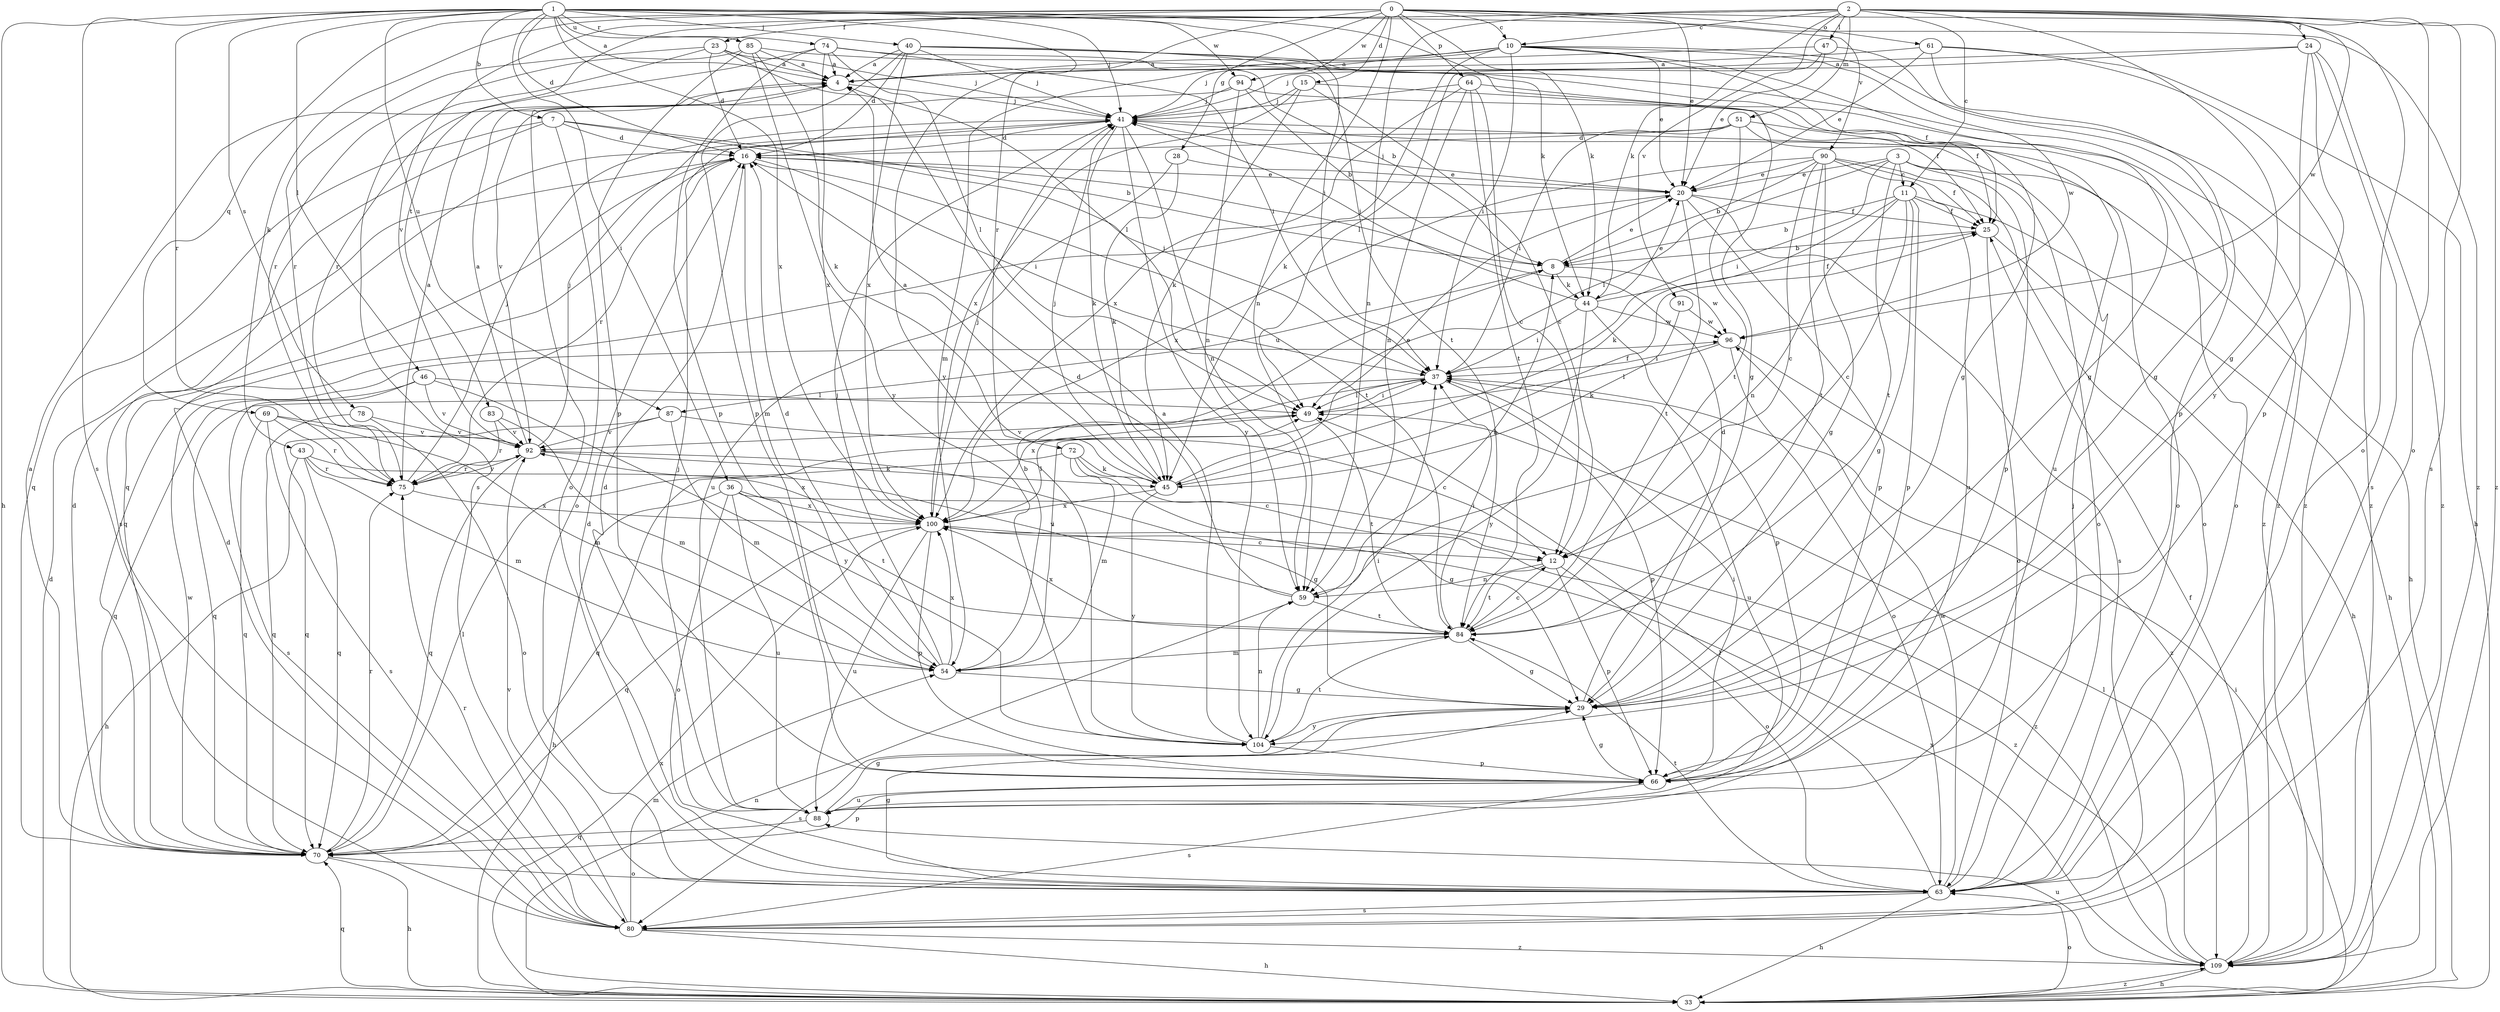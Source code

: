 strict digraph  {
0;
1;
2;
3;
4;
7;
8;
10;
11;
12;
15;
16;
20;
23;
24;
25;
28;
29;
33;
36;
37;
40;
41;
43;
44;
45;
46;
47;
49;
51;
54;
59;
61;
63;
64;
66;
69;
70;
72;
74;
75;
78;
80;
83;
84;
85;
87;
88;
90;
91;
92;
94;
96;
100;
104;
109;
0 -> 10  [label=c];
0 -> 15  [label=d];
0 -> 20  [label=e];
0 -> 23  [label=f];
0 -> 28  [label=g];
0 -> 43  [label=k];
0 -> 44  [label=k];
0 -> 59  [label=n];
0 -> 61  [label=o];
0 -> 63  [label=o];
0 -> 64  [label=p];
0 -> 69  [label=q];
0 -> 72  [label=r];
0 -> 90  [label=v];
0 -> 94  [label=w];
1 -> 4  [label=a];
1 -> 7  [label=b];
1 -> 16  [label=d];
1 -> 33  [label=h];
1 -> 36  [label=i];
1 -> 37  [label=i];
1 -> 40  [label=j];
1 -> 41  [label=j];
1 -> 44  [label=k];
1 -> 46  [label=l];
1 -> 74  [label=r];
1 -> 75  [label=r];
1 -> 78  [label=s];
1 -> 80  [label=s];
1 -> 85  [label=u];
1 -> 87  [label=u];
1 -> 94  [label=w];
1 -> 100  [label=x];
1 -> 104  [label=y];
1 -> 109  [label=z];
2 -> 10  [label=c];
2 -> 11  [label=c];
2 -> 24  [label=f];
2 -> 29  [label=g];
2 -> 44  [label=k];
2 -> 47  [label=l];
2 -> 51  [label=m];
2 -> 59  [label=n];
2 -> 63  [label=o];
2 -> 80  [label=s];
2 -> 83  [label=t];
2 -> 91  [label=v];
2 -> 92  [label=v];
2 -> 96  [label=w];
2 -> 109  [label=z];
3 -> 11  [label=c];
3 -> 20  [label=e];
3 -> 33  [label=h];
3 -> 37  [label=i];
3 -> 49  [label=l];
3 -> 63  [label=o];
3 -> 66  [label=p];
3 -> 84  [label=t];
4 -> 41  [label=j];
4 -> 63  [label=o];
7 -> 8  [label=b];
7 -> 16  [label=d];
7 -> 37  [label=i];
7 -> 63  [label=o];
7 -> 70  [label=q];
7 -> 80  [label=s];
8 -> 20  [label=e];
8 -> 44  [label=k];
8 -> 87  [label=u];
8 -> 96  [label=w];
10 -> 4  [label=a];
10 -> 20  [label=e];
10 -> 25  [label=f];
10 -> 29  [label=g];
10 -> 37  [label=i];
10 -> 41  [label=j];
10 -> 45  [label=k];
10 -> 54  [label=m];
10 -> 96  [label=w];
10 -> 109  [label=z];
11 -> 8  [label=b];
11 -> 12  [label=c];
11 -> 25  [label=f];
11 -> 29  [label=g];
11 -> 33  [label=h];
11 -> 45  [label=k];
11 -> 59  [label=n];
11 -> 66  [label=p];
12 -> 59  [label=n];
12 -> 63  [label=o];
12 -> 66  [label=p];
12 -> 84  [label=t];
15 -> 12  [label=c];
15 -> 25  [label=f];
15 -> 41  [label=j];
15 -> 45  [label=k];
15 -> 100  [label=x];
16 -> 20  [label=e];
16 -> 37  [label=i];
16 -> 54  [label=m];
16 -> 75  [label=r];
16 -> 84  [label=t];
20 -> 25  [label=f];
20 -> 41  [label=j];
20 -> 66  [label=p];
20 -> 70  [label=q];
20 -> 80  [label=s];
20 -> 84  [label=t];
23 -> 4  [label=a];
23 -> 16  [label=d];
23 -> 41  [label=j];
23 -> 49  [label=l];
23 -> 75  [label=r];
23 -> 80  [label=s];
24 -> 4  [label=a];
24 -> 41  [label=j];
24 -> 66  [label=p];
24 -> 80  [label=s];
24 -> 104  [label=y];
24 -> 109  [label=z];
25 -> 8  [label=b];
25 -> 33  [label=h];
25 -> 63  [label=o];
28 -> 20  [label=e];
28 -> 45  [label=k];
28 -> 88  [label=u];
29 -> 16  [label=d];
29 -> 80  [label=s];
29 -> 104  [label=y];
33 -> 16  [label=d];
33 -> 37  [label=i];
33 -> 59  [label=n];
33 -> 63  [label=o];
33 -> 70  [label=q];
33 -> 100  [label=x];
33 -> 109  [label=z];
36 -> 33  [label=h];
36 -> 63  [label=o];
36 -> 84  [label=t];
36 -> 88  [label=u];
36 -> 100  [label=x];
36 -> 109  [label=z];
37 -> 49  [label=l];
37 -> 66  [label=p];
37 -> 70  [label=q];
37 -> 88  [label=u];
37 -> 100  [label=x];
40 -> 4  [label=a];
40 -> 16  [label=d];
40 -> 29  [label=g];
40 -> 41  [label=j];
40 -> 66  [label=p];
40 -> 84  [label=t];
40 -> 100  [label=x];
40 -> 109  [label=z];
41 -> 16  [label=d];
41 -> 45  [label=k];
41 -> 59  [label=n];
41 -> 63  [label=o];
41 -> 104  [label=y];
43 -> 33  [label=h];
43 -> 54  [label=m];
43 -> 70  [label=q];
43 -> 75  [label=r];
43 -> 100  [label=x];
44 -> 20  [label=e];
44 -> 25  [label=f];
44 -> 37  [label=i];
44 -> 41  [label=j];
44 -> 66  [label=p];
44 -> 96  [label=w];
44 -> 104  [label=y];
45 -> 4  [label=a];
45 -> 20  [label=e];
45 -> 25  [label=f];
45 -> 41  [label=j];
45 -> 100  [label=x];
45 -> 104  [label=y];
46 -> 49  [label=l];
46 -> 70  [label=q];
46 -> 80  [label=s];
46 -> 92  [label=v];
46 -> 104  [label=y];
47 -> 4  [label=a];
47 -> 20  [label=e];
47 -> 29  [label=g];
47 -> 49  [label=l];
49 -> 37  [label=i];
49 -> 84  [label=t];
49 -> 92  [label=v];
51 -> 16  [label=d];
51 -> 37  [label=i];
51 -> 63  [label=o];
51 -> 70  [label=q];
51 -> 84  [label=t];
51 -> 88  [label=u];
54 -> 8  [label=b];
54 -> 16  [label=d];
54 -> 29  [label=g];
54 -> 37  [label=i];
54 -> 41  [label=j];
54 -> 100  [label=x];
59 -> 8  [label=b];
59 -> 16  [label=d];
59 -> 84  [label=t];
59 -> 92  [label=v];
61 -> 4  [label=a];
61 -> 20  [label=e];
61 -> 33  [label=h];
61 -> 66  [label=p];
61 -> 109  [label=z];
63 -> 16  [label=d];
63 -> 29  [label=g];
63 -> 33  [label=h];
63 -> 41  [label=j];
63 -> 49  [label=l];
63 -> 80  [label=s];
63 -> 84  [label=t];
63 -> 96  [label=w];
64 -> 12  [label=c];
64 -> 41  [label=j];
64 -> 59  [label=n];
64 -> 84  [label=t];
64 -> 100  [label=x];
64 -> 109  [label=z];
66 -> 29  [label=g];
66 -> 37  [label=i];
66 -> 80  [label=s];
66 -> 88  [label=u];
69 -> 54  [label=m];
69 -> 70  [label=q];
69 -> 75  [label=r];
69 -> 80  [label=s];
69 -> 92  [label=v];
70 -> 4  [label=a];
70 -> 16  [label=d];
70 -> 33  [label=h];
70 -> 49  [label=l];
70 -> 63  [label=o];
70 -> 66  [label=p];
70 -> 75  [label=r];
70 -> 96  [label=w];
72 -> 12  [label=c];
72 -> 29  [label=g];
72 -> 45  [label=k];
72 -> 54  [label=m];
72 -> 70  [label=q];
74 -> 4  [label=a];
74 -> 8  [label=b];
74 -> 37  [label=i];
74 -> 49  [label=l];
74 -> 66  [label=p];
74 -> 75  [label=r];
74 -> 100  [label=x];
75 -> 4  [label=a];
75 -> 41  [label=j];
75 -> 92  [label=v];
75 -> 100  [label=x];
78 -> 63  [label=o];
78 -> 70  [label=q];
78 -> 92  [label=v];
80 -> 16  [label=d];
80 -> 33  [label=h];
80 -> 54  [label=m];
80 -> 75  [label=r];
80 -> 92  [label=v];
80 -> 109  [label=z];
83 -> 54  [label=m];
83 -> 75  [label=r];
83 -> 92  [label=v];
84 -> 12  [label=c];
84 -> 29  [label=g];
84 -> 37  [label=i];
84 -> 54  [label=m];
84 -> 100  [label=x];
85 -> 4  [label=a];
85 -> 29  [label=g];
85 -> 45  [label=k];
85 -> 66  [label=p];
85 -> 75  [label=r];
85 -> 104  [label=y];
87 -> 12  [label=c];
87 -> 54  [label=m];
87 -> 70  [label=q];
87 -> 92  [label=v];
88 -> 16  [label=d];
88 -> 29  [label=g];
88 -> 41  [label=j];
88 -> 70  [label=q];
90 -> 8  [label=b];
90 -> 12  [label=c];
90 -> 20  [label=e];
90 -> 25  [label=f];
90 -> 29  [label=g];
90 -> 63  [label=o];
90 -> 84  [label=t];
90 -> 88  [label=u];
90 -> 100  [label=x];
91 -> 45  [label=k];
91 -> 96  [label=w];
92 -> 4  [label=a];
92 -> 29  [label=g];
92 -> 41  [label=j];
92 -> 45  [label=k];
92 -> 70  [label=q];
92 -> 75  [label=r];
94 -> 8  [label=b];
94 -> 25  [label=f];
94 -> 41  [label=j];
94 -> 59  [label=n];
94 -> 92  [label=v];
96 -> 37  [label=i];
96 -> 49  [label=l];
96 -> 63  [label=o];
96 -> 109  [label=z];
100 -> 12  [label=c];
100 -> 41  [label=j];
100 -> 49  [label=l];
100 -> 66  [label=p];
100 -> 70  [label=q];
100 -> 88  [label=u];
100 -> 109  [label=z];
104 -> 4  [label=a];
104 -> 37  [label=i];
104 -> 59  [label=n];
104 -> 66  [label=p];
104 -> 84  [label=t];
109 -> 25  [label=f];
109 -> 33  [label=h];
109 -> 49  [label=l];
109 -> 88  [label=u];
109 -> 100  [label=x];
}
